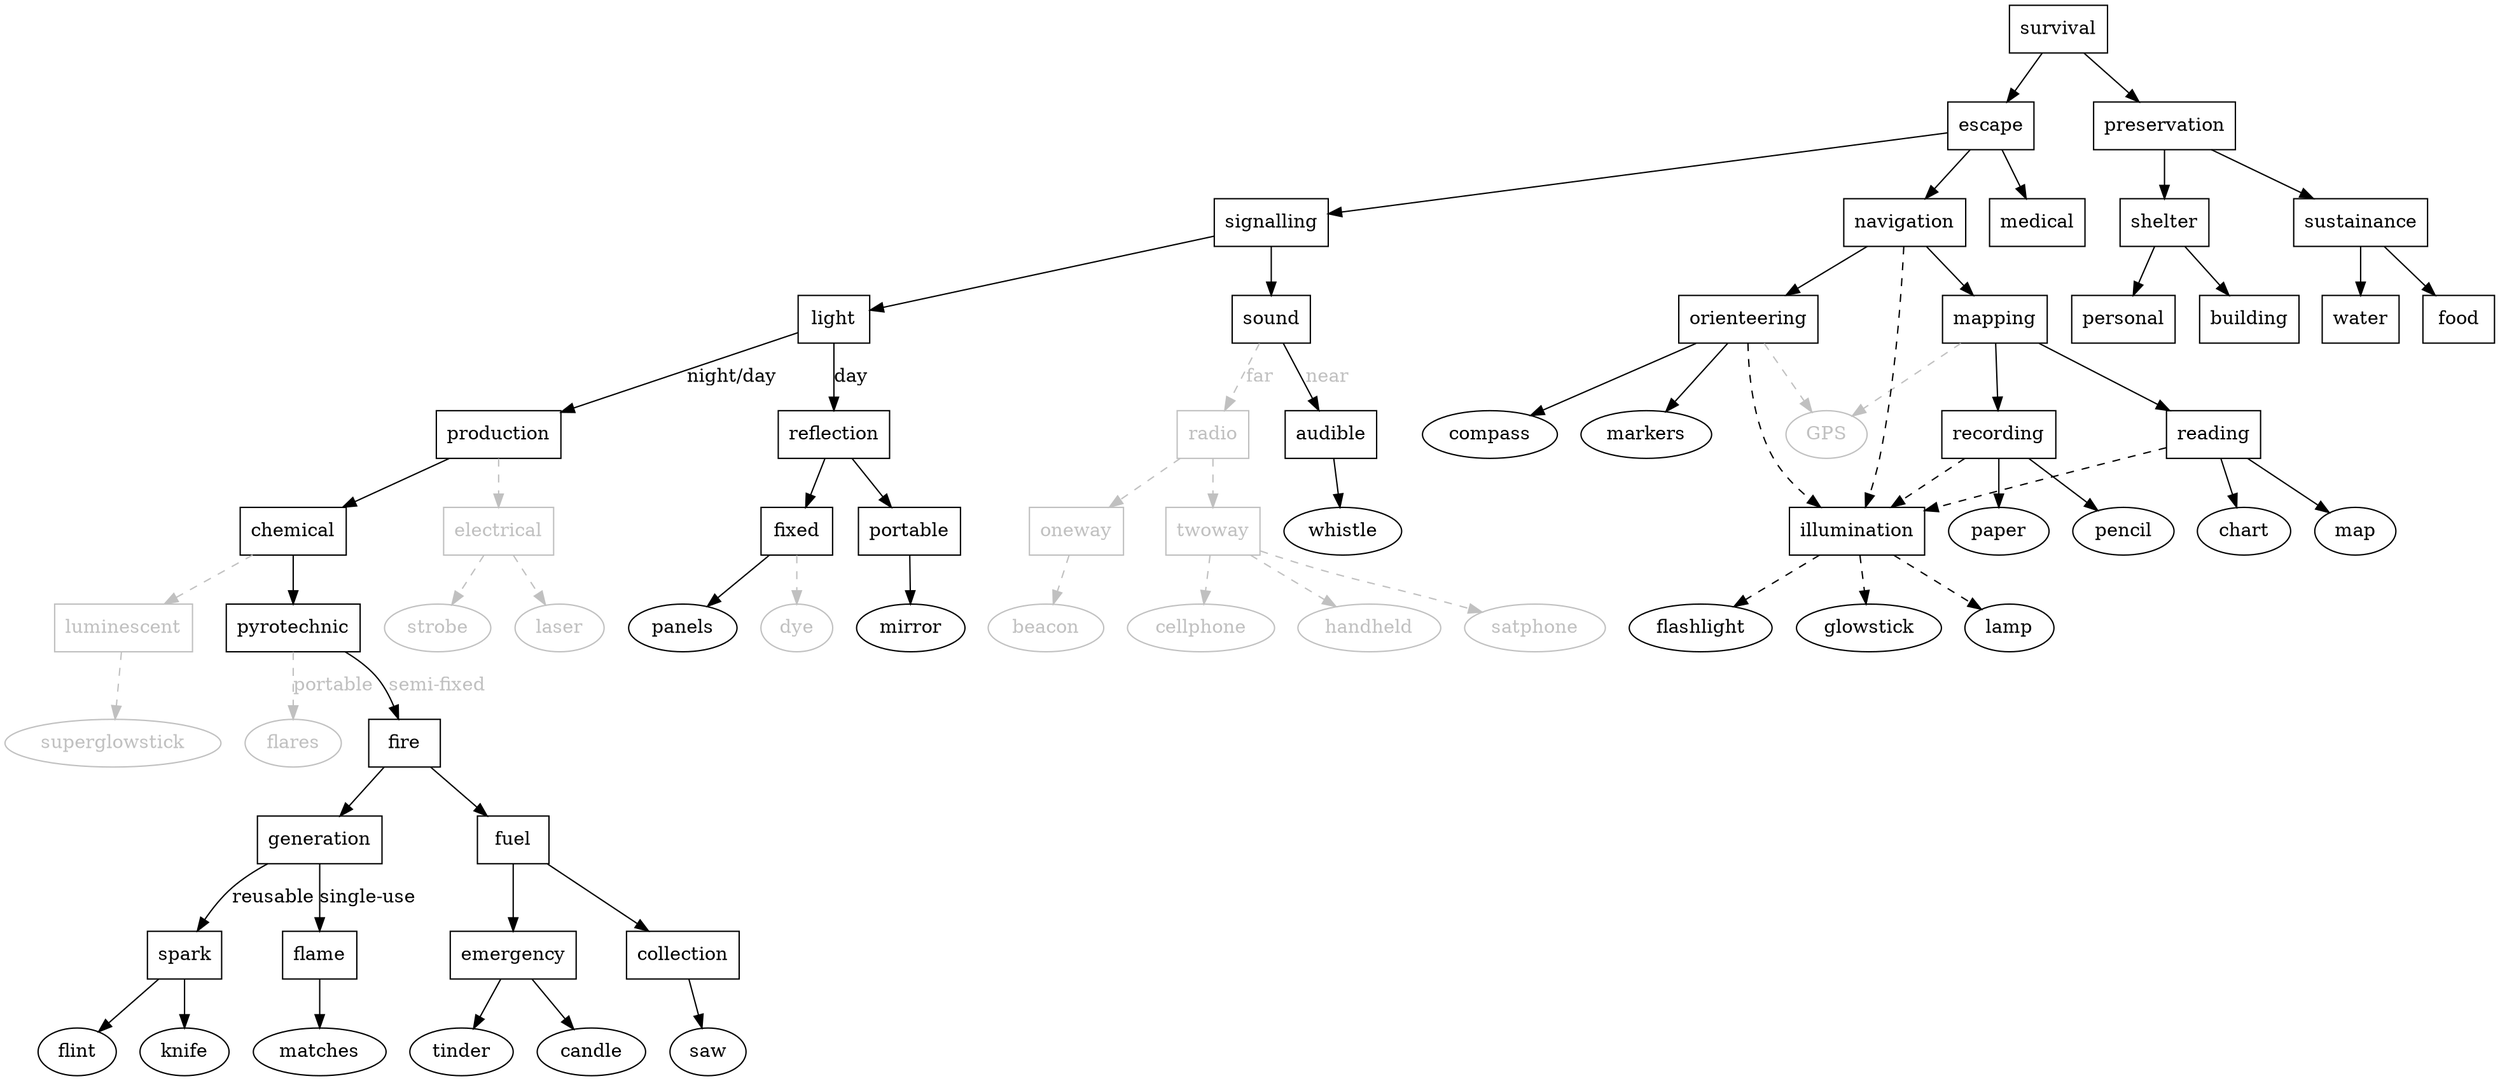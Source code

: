 /*
First off, if you end up in a survival situation, you are almost certainly
badly in need of help.  Either your vehicle crashed or you plum got lost, some
of your party may be in need of medical attention and you likely don't have a
convenience store nearby when you get a hankering for a nice, cool beverage.
For this reason, the main focus of this kit is to get you back to civilization.

Everything in this kit can be classified in one of two categories:

  - Items that serve to help your party get rescued
  - Items that serve to help keep your party alive long enough to get rescued
*/

digraph survival
{
  node [shape = box];

  subgraph escape
  {
    subgraph signalling
    {
      subgraph light
      {
        subgraph production
        {
          subgraph chemical
          {
            subgraph pyrotechnic
            {
              subgraph fire
              {
                subgraph generation
                {
                  subgraph spark
                  {
                    flint [shape = ellipse];
                    knife [shape = ellipse];

                    spark -> flint;
                    spark -> knife;
                  }

                  subgraph flame
                  {
                    matches [shape = ellipse];

                    flame -> matches;
                  }

                  generation -> spark [label = "reusable"];
                  generation -> flame [label = "single-use"];
                }

                subgraph fuel
                {
                  subgraph emergency
                  {
                    tinder [shape = ellipse];
                    candle [shape = ellipse];

                    emergency -> tinder;
                    emergency -> candle;
                  }

                  subgraph collection
                  {
                    saw [shape = ellipse];

                    collection -> saw;
                  }

                  fuel -> emergency;
                  fuel -> collection;
                }

                fire -> generation;
                fire -> fuel;
              }

              flares [shape = ellipse, color = grey, fontcolor = grey];

              pyrotechnic -> fire [label = "semi-fixed", fontcolor = grey];
              pyrotechnic -> flares [label = "portable", style = dashed, color = grey, fontcolor = grey];
            }

            subgraph luminescent
            {
              node [color = grey, fontcolor = grey];
              edge [style = dashed, color = grey];

              superglowstick [shape = ellipse];

              luminescent -> superglowstick;
            }

            chemical -> pyrotechnic;
            chemical -> luminescent [style = dashed, color = grey];
          }

          subgraph electrical
          {
            node [color = grey, fontcolor = grey];
            edge [color = grey];

            laser [shape = ellipse];
            strobe [shape = ellipse];

            electrical -> laser [style = dashed];
            electrical -> strobe [style = dashed];
          }

          production -> chemical;
          production -> electrical [style = dashed, color = grey];
        }

        subgraph reflection
        {
          subgraph fixed
          {
            panels [shape = ellipse];
            dye [shape = ellipse, color = grey, fontcolor = grey];

            fixed -> panels;
            fixed -> dye [style = dashed, color = grey];
          }

          subgraph portable
          {
            mirror [shape = ellipse];

            portable -> mirror;
          }

          reflection -> fixed;
          reflection -> portable;
        }

        light -> production [label = "night/day"];
        light -> reflection [label = "day"];
      }

      subgraph sound
      {
        subgraph radio
        {
          node [color = grey, fontcolor = grey];
          edge [style = dashed, color = grey];

          subgraph twoway
          {
            satphone [shape = ellipse];
            cellphone [shape = ellipse];
            handheld [shape = ellipse];

            twoway -> satphone;
            twoway -> cellphone;
            twoway -> handheld;
          }

          subgraph oneway
          {
            beacon [shape = ellipse];

            oneway -> beacon
          }

          radio -> twoway;
          radio -> oneway;
        }

        subgraph audible
        {
          whistle [shape = ellipse];

          audible -> whistle;
        }

        sound -> radio [label = "far", style = dashed, color = grey, fontcolor = grey];
        sound -> audible [label = "near", fontcolor = grey];
      }

      signalling -> light;
      signalling -> sound;
    }

    subgraph navigation
    {
      subgraph mapping
      {
        subgraph reading
        {
          chart [shape = ellipse];
          map [shape = ellipse];

          reading -> chart;
          reading -> map;
          reading -> illumination [style = dashed];
        }

        subgraph recording
        {
          paper [shape = ellipse];
          pencil [shape = ellipse];

          recording -> paper;
          recording -> pencil;
          recording -> illumination [style = dashed];
        }

        mapping -> reading;
        mapping -> recording;
      }

      subgraph illumination
      {
        lamp [shape = ellipse];
        flashlight [shape = ellipse];
        glowstick [shape = ellipse];

        illumination -> lamp [style = dashed];
        illumination -> flashlight [style = dashed];
        illumination -> glowstick [style = dashed];
      }

      subgraph orienteering
      {
        compass [shape = ellipse];
        markers [shape = ellipse];

        orienteering -> compass;
        orienteering -> markers;
        orienteering -> illumination [style = dashed];
      }

      GPS [shape = ellipse, color = grey, fontcolor = grey];

      mapping -> GPS [style = dashed, color = grey];
      orienteering -> GPS [style = dashed, color = grey];

      navigation -> mapping;
      navigation -> illumination [style = dashed];
      navigation -> orienteering;
    }

    subgraph medical
    {
    }

    escape -> signalling;
    escape -> navigation;
    escape -> medical;
  }

  subgraph preservation
  {
    subgraph sustainance
    {
      sustainance -> food;
      sustainance -> water;
    }

    subgraph shelter
    {
      shelter -> building;
      shelter -> personal;
    }

    preservation -> sustainance;
    preservation -> shelter;
  }

  survival -> escape;
  survival -> preservation;
}
